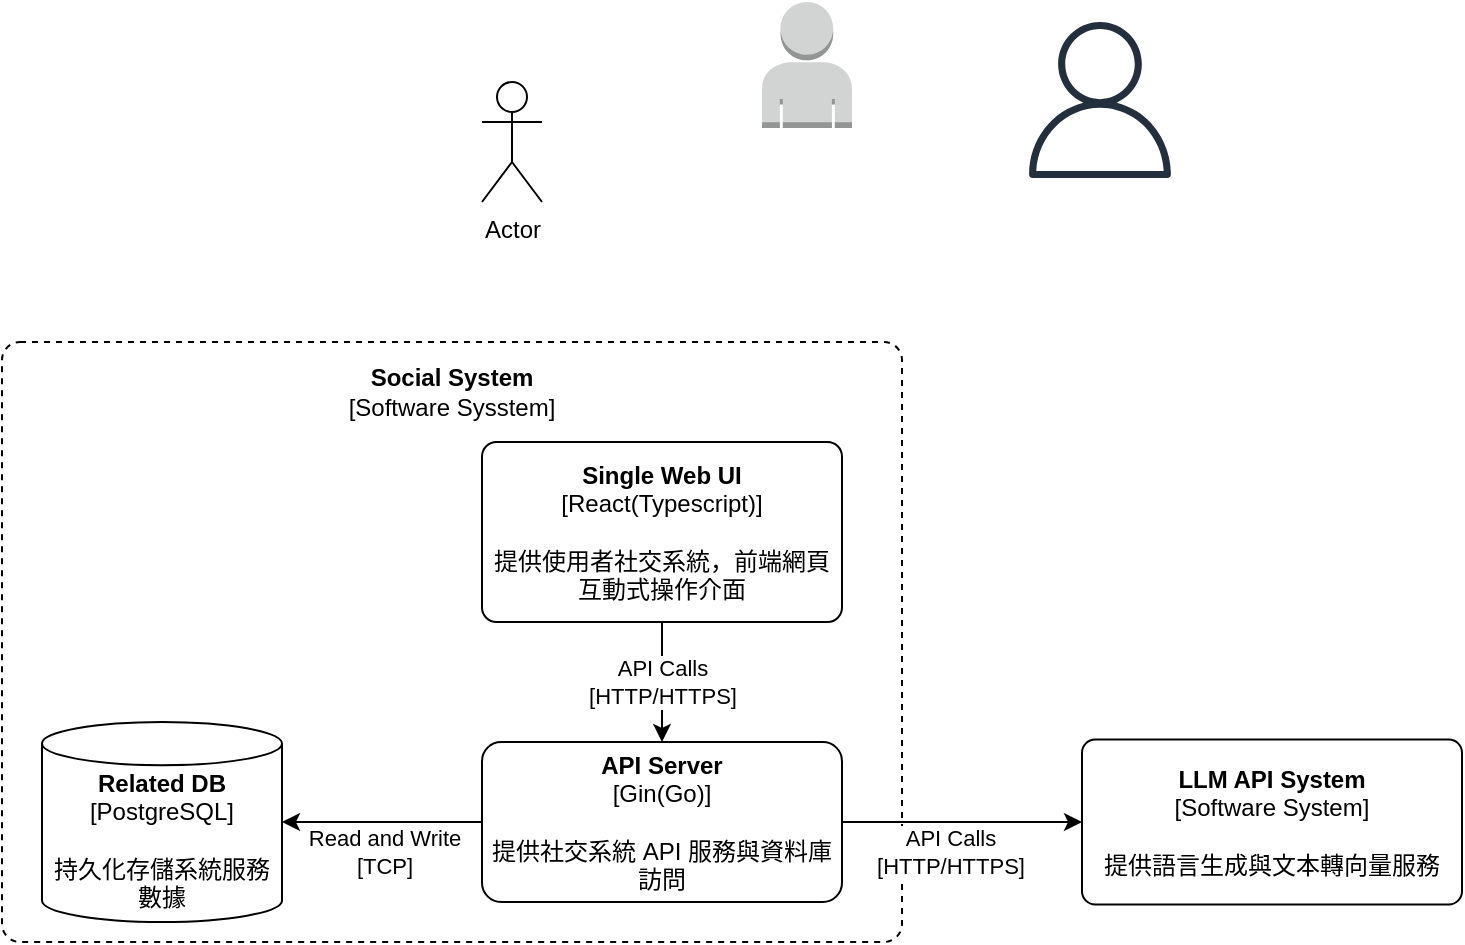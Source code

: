 <mxfile>
    <diagram id="ApXefDYB7oNisbSgUvdr" name="Page-1">
        <mxGraphModel dx="1002" dy="487" grid="1" gridSize="10" guides="1" tooltips="1" connect="1" arrows="1" fold="1" page="1" pageScale="1" pageWidth="850" pageHeight="1100" math="0" shadow="0">
            <root>
                <mxCell id="0"/>
                <mxCell id="1" parent="0"/>
                <mxCell id="2" value="Actor" style="shape=umlActor;verticalLabelPosition=bottom;verticalAlign=top;html=1;outlineConnect=0;" parent="1" vertex="1">
                    <mxGeometry x="290" y="110" width="30" height="60" as="geometry"/>
                </mxCell>
                <mxCell id="3" value="" style="outlineConnect=0;dashed=0;verticalLabelPosition=bottom;verticalAlign=top;align=center;html=1;shape=mxgraph.aws3.user;fillColor=#D2D3D3;gradientColor=none;" parent="1" vertex="1">
                    <mxGeometry x="430" y="70" width="45" height="63" as="geometry"/>
                </mxCell>
                <mxCell id="4" value="" style="sketch=0;outlineConnect=0;fontColor=#232F3E;gradientColor=none;fillColor=#232F3D;strokeColor=none;dashed=0;verticalLabelPosition=bottom;verticalAlign=top;align=center;html=1;fontSize=12;fontStyle=0;aspect=fixed;pointerEvents=1;shape=mxgraph.aws4.user;" parent="1" vertex="1">
                    <mxGeometry x="560" y="80" width="78" height="78" as="geometry"/>
                </mxCell>
                <mxCell id="5" value="" style="rounded=1;whiteSpace=wrap;html=1;arcSize=3;dashed=1;" parent="1" vertex="1">
                    <mxGeometry x="50" y="240" width="450" height="300" as="geometry"/>
                </mxCell>
                <mxCell id="15" style="edgeStyle=none;html=1;" edge="1" parent="1" source="7" target="8">
                    <mxGeometry relative="1" as="geometry"/>
                </mxCell>
                <mxCell id="17" value="&lt;div&gt;API Calls&lt;/div&gt;[HTTP/HTTPS]" style="edgeLabel;html=1;align=center;verticalAlign=middle;resizable=0;points=[];" vertex="1" connectable="0" parent="15">
                    <mxGeometry x="0.03" y="2" relative="1" as="geometry">
                        <mxPoint x="-2" y="-1" as="offset"/>
                    </mxGeometry>
                </mxCell>
                <mxCell id="7" value="&lt;b&gt;Single Web UI&lt;/b&gt;&lt;div&gt;[React(Typescript)]&lt;br&gt;&lt;br&gt;&lt;/div&gt;&lt;div&gt;提供使用者社交系統，前端網頁互動式操作介面&lt;/div&gt;" style="rounded=1;whiteSpace=wrap;html=1;arcSize=8;" parent="1" vertex="1">
                    <mxGeometry x="290" y="290" width="180" height="90" as="geometry"/>
                </mxCell>
                <mxCell id="12" style="edgeStyle=none;html=1;entryX=0;entryY=0.5;entryDx=0;entryDy=0;" parent="1" source="8" target="11" edge="1">
                    <mxGeometry relative="1" as="geometry"/>
                </mxCell>
                <mxCell id="13" value="&lt;div&gt;API Calls&lt;/div&gt;[HTTP/HTTPS]" style="edgeLabel;html=1;align=center;verticalAlign=middle;resizable=0;points=[];" parent="12" vertex="1" connectable="0">
                    <mxGeometry x="-0.186" y="-1" relative="1" as="geometry">
                        <mxPoint x="5" y="14" as="offset"/>
                    </mxGeometry>
                </mxCell>
                <mxCell id="14" style="edgeStyle=none;html=1;" edge="1" parent="1" source="8" target="9">
                    <mxGeometry relative="1" as="geometry"/>
                </mxCell>
                <mxCell id="16" value="&lt;div&gt;Read and Write&lt;/div&gt;[TCP]" style="edgeLabel;html=1;align=center;verticalAlign=middle;resizable=0;points=[];" vertex="1" connectable="0" parent="14">
                    <mxGeometry x="-0.011" y="2" relative="1" as="geometry">
                        <mxPoint y="13" as="offset"/>
                    </mxGeometry>
                </mxCell>
                <mxCell id="8" value="&lt;b&gt;API Server&lt;/b&gt;&lt;br&gt;&lt;div&gt;[Gin(Go)]&lt;/div&gt;&lt;div&gt;&lt;br&gt;&lt;/div&gt;&lt;div&gt;提供社交系統 API 服務與資料庫訪問&lt;/div&gt;" style="rounded=1;whiteSpace=wrap;html=1;arcSize=12;" parent="1" vertex="1">
                    <mxGeometry x="290" y="440" width="180" height="80" as="geometry"/>
                </mxCell>
                <mxCell id="9" value="&lt;div&gt;&lt;b&gt;Related DB&lt;/b&gt;&lt;/div&gt;[PostgreSQL]&lt;div&gt;&lt;br&gt;&lt;/div&gt;&lt;div&gt;持久化存儲系統服務數據&lt;/div&gt;" style="shape=cylinder3;whiteSpace=wrap;html=1;boundedLbl=1;backgroundOutline=1;size=10.8;" parent="1" vertex="1">
                    <mxGeometry x="70" y="430" width="120" height="100" as="geometry"/>
                </mxCell>
                <mxCell id="10" value="&lt;b&gt;Social System&lt;/b&gt;&lt;div&gt;[Software Sysstem]&lt;/div&gt;" style="text;html=1;align=center;verticalAlign=middle;whiteSpace=wrap;rounded=0;" parent="1" vertex="1">
                    <mxGeometry x="215" y="250" width="120" height="30" as="geometry"/>
                </mxCell>
                <mxCell id="11" value="&lt;b&gt;LLM API System&lt;/b&gt;&lt;div&gt;[Software System]&lt;/div&gt;&lt;div&gt;&lt;br&gt;&lt;/div&gt;&lt;div&gt;提供語言生成與文本轉向量服務&lt;/div&gt;" style="rounded=1;whiteSpace=wrap;html=1;arcSize=8;" parent="1" vertex="1">
                    <mxGeometry x="590" y="438.75" width="190" height="82.5" as="geometry"/>
                </mxCell>
            </root>
        </mxGraphModel>
    </diagram>
</mxfile>